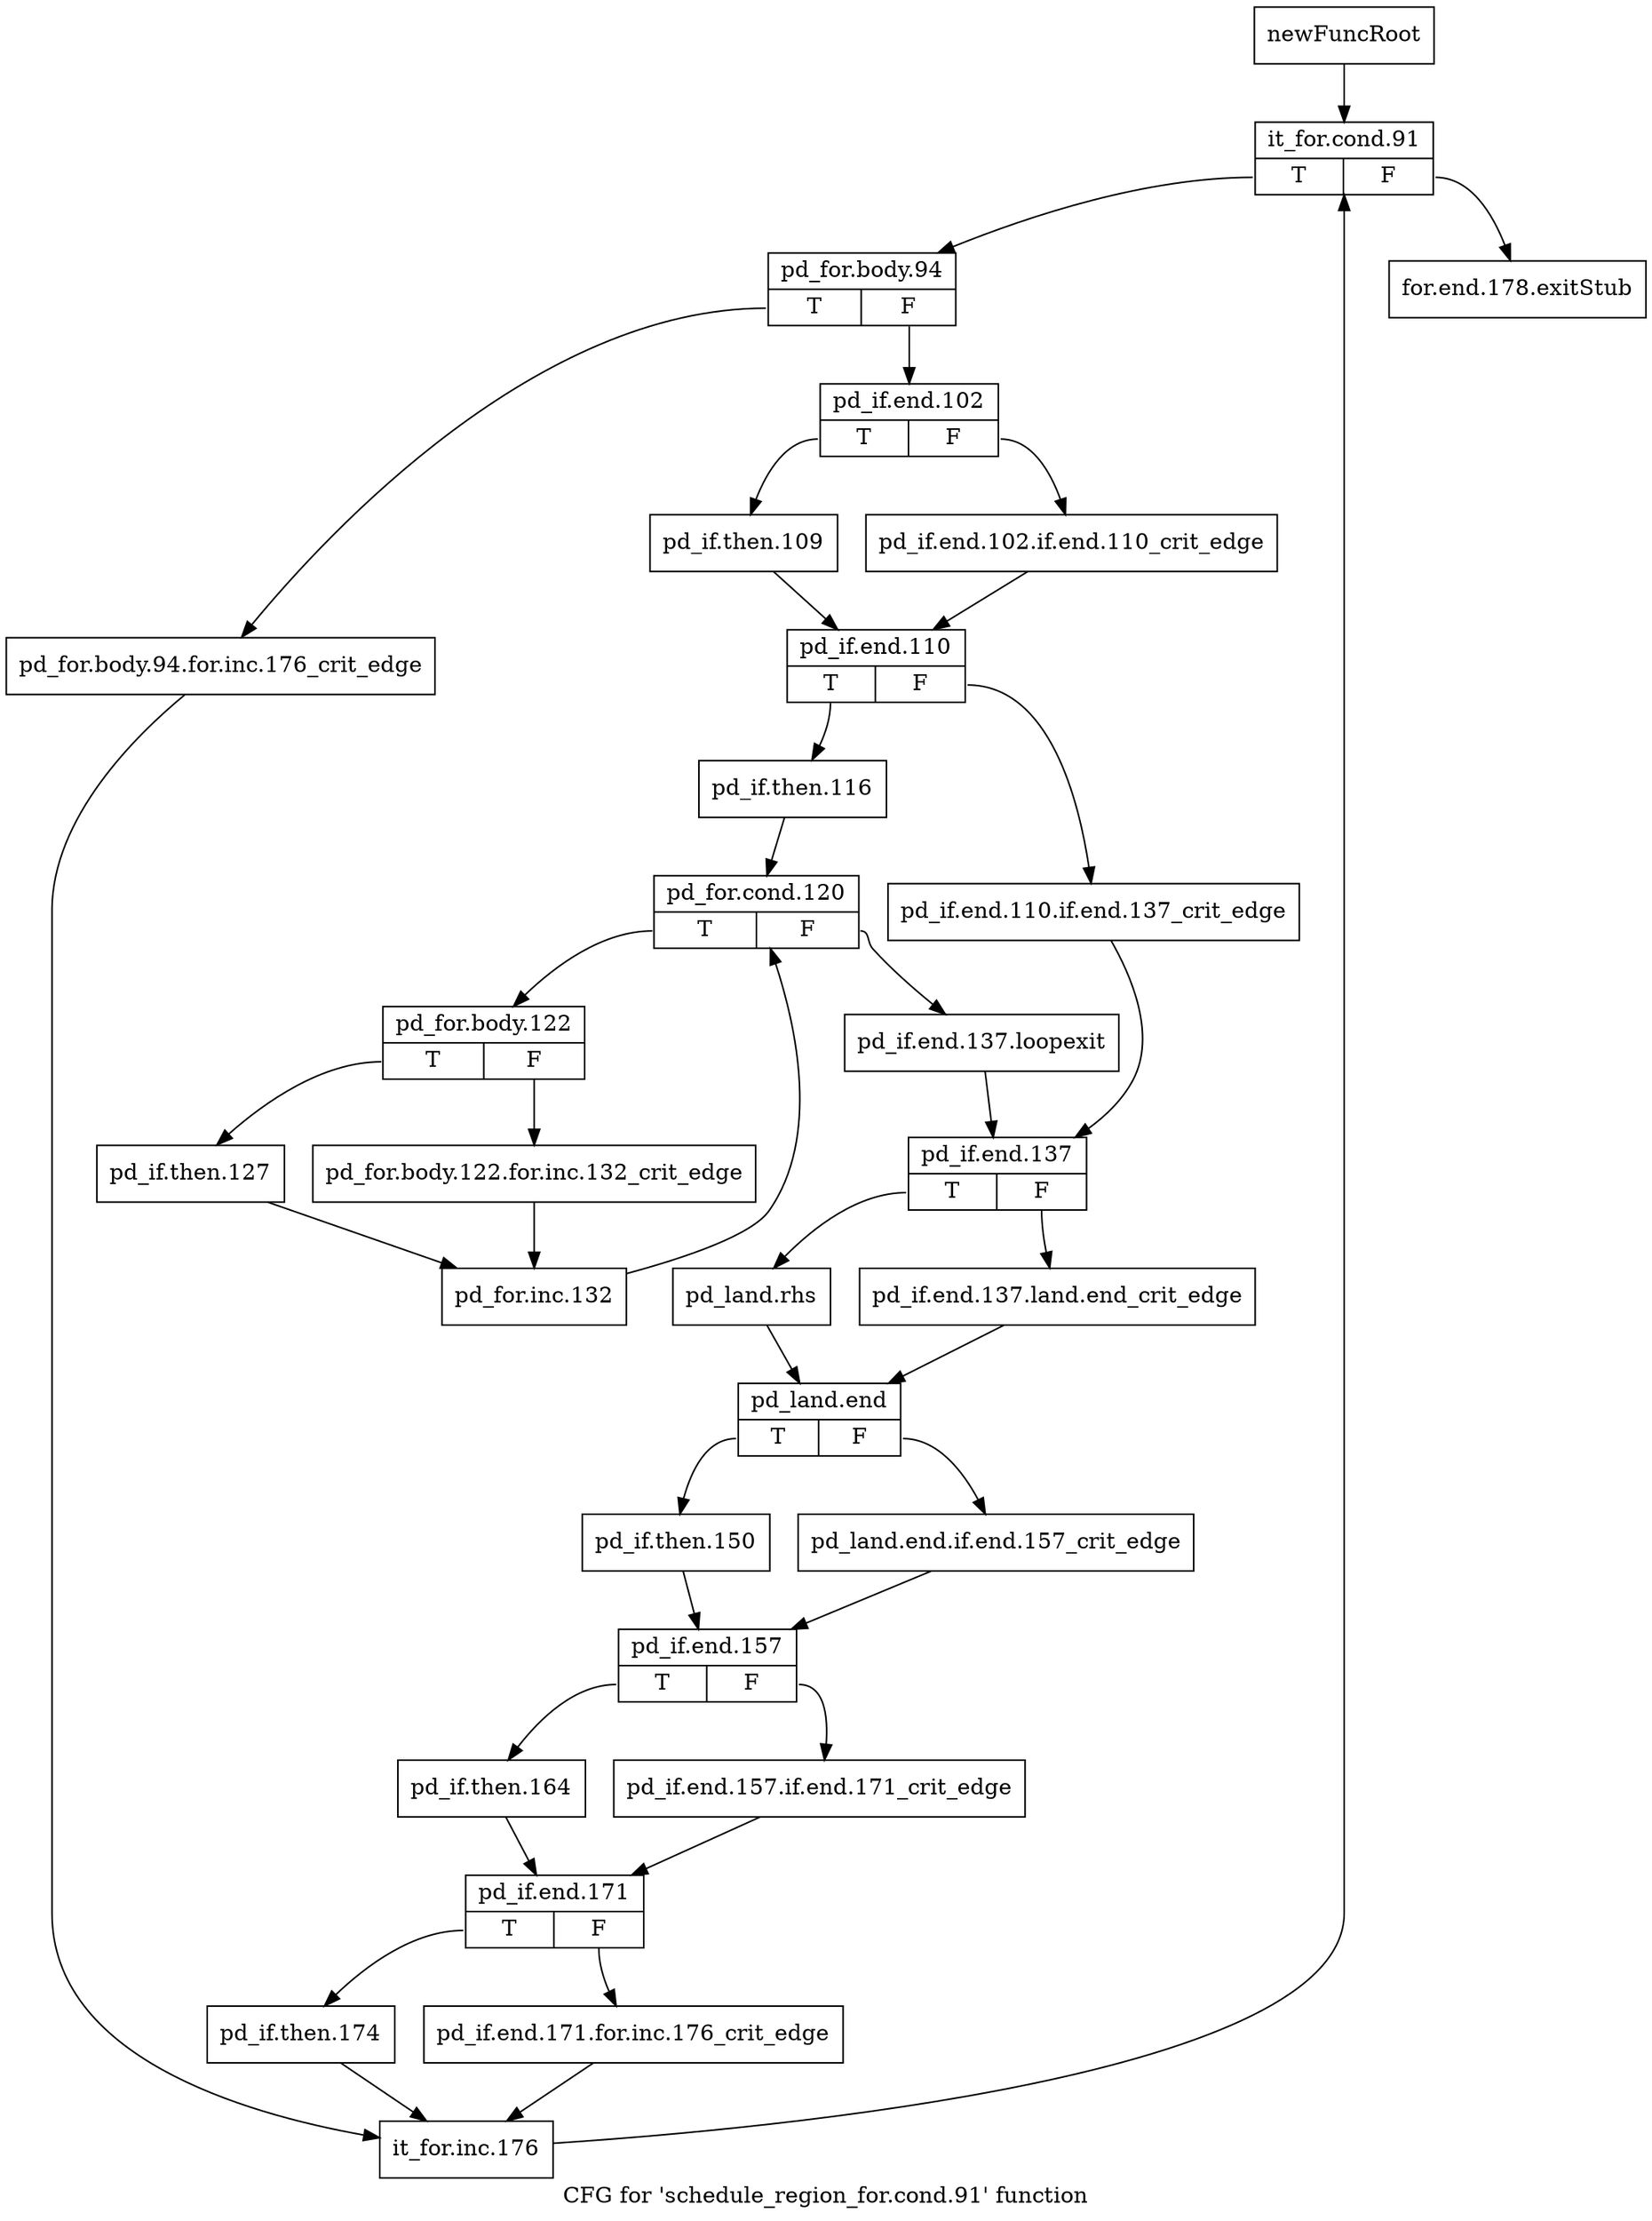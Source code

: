 digraph "CFG for 'schedule_region_for.cond.91' function" {
	label="CFG for 'schedule_region_for.cond.91' function";

	Node0xc1bbfd0 [shape=record,label="{newFuncRoot}"];
	Node0xc1bbfd0 -> Node0xc1bc070;
	Node0xc1bc020 [shape=record,label="{for.end.178.exitStub}"];
	Node0xc1bc070 [shape=record,label="{it_for.cond.91|{<s0>T|<s1>F}}"];
	Node0xc1bc070:s0 -> Node0xc1bc0c0;
	Node0xc1bc070:s1 -> Node0xc1bc020;
	Node0xc1bc0c0 [shape=record,label="{pd_for.body.94|{<s0>T|<s1>F}}"];
	Node0xc1bc0c0:s0 -> Node0xc1bc890;
	Node0xc1bc0c0:s1 -> Node0xc1bc110;
	Node0xc1bc110 [shape=record,label="{pd_if.end.102|{<s0>T|<s1>F}}"];
	Node0xc1bc110:s0 -> Node0xc1bc1b0;
	Node0xc1bc110:s1 -> Node0xc1bc160;
	Node0xc1bc160 [shape=record,label="{pd_if.end.102.if.end.110_crit_edge}"];
	Node0xc1bc160 -> Node0xc1bc200;
	Node0xc1bc1b0 [shape=record,label="{pd_if.then.109}"];
	Node0xc1bc1b0 -> Node0xc1bc200;
	Node0xc1bc200 [shape=record,label="{pd_if.end.110|{<s0>T|<s1>F}}"];
	Node0xc1bc200:s0 -> Node0xc1bc2a0;
	Node0xc1bc200:s1 -> Node0xc1bc250;
	Node0xc1bc250 [shape=record,label="{pd_if.end.110.if.end.137_crit_edge}"];
	Node0xc1bc250 -> Node0xc1bc390;
	Node0xc1bc2a0 [shape=record,label="{pd_if.then.116}"];
	Node0xc1bc2a0 -> Node0xc1bc2f0;
	Node0xc1bc2f0 [shape=record,label="{pd_for.cond.120|{<s0>T|<s1>F}}"];
	Node0xc1bc2f0:s0 -> Node0xc1bc750;
	Node0xc1bc2f0:s1 -> Node0xc1bc340;
	Node0xc1bc340 [shape=record,label="{pd_if.end.137.loopexit}"];
	Node0xc1bc340 -> Node0xc1bc390;
	Node0xc1bc390 [shape=record,label="{pd_if.end.137|{<s0>T|<s1>F}}"];
	Node0xc1bc390:s0 -> Node0xc1bc430;
	Node0xc1bc390:s1 -> Node0xc1bc3e0;
	Node0xc1bc3e0 [shape=record,label="{pd_if.end.137.land.end_crit_edge}"];
	Node0xc1bc3e0 -> Node0xc1bc480;
	Node0xc1bc430 [shape=record,label="{pd_land.rhs}"];
	Node0xc1bc430 -> Node0xc1bc480;
	Node0xc1bc480 [shape=record,label="{pd_land.end|{<s0>T|<s1>F}}"];
	Node0xc1bc480:s0 -> Node0xc1bc520;
	Node0xc1bc480:s1 -> Node0xc1bc4d0;
	Node0xc1bc4d0 [shape=record,label="{pd_land.end.if.end.157_crit_edge}"];
	Node0xc1bc4d0 -> Node0xc1bc570;
	Node0xc1bc520 [shape=record,label="{pd_if.then.150}"];
	Node0xc1bc520 -> Node0xc1bc570;
	Node0xc1bc570 [shape=record,label="{pd_if.end.157|{<s0>T|<s1>F}}"];
	Node0xc1bc570:s0 -> Node0xc1bc610;
	Node0xc1bc570:s1 -> Node0xc1bc5c0;
	Node0xc1bc5c0 [shape=record,label="{pd_if.end.157.if.end.171_crit_edge}"];
	Node0xc1bc5c0 -> Node0xc1bc660;
	Node0xc1bc610 [shape=record,label="{pd_if.then.164}"];
	Node0xc1bc610 -> Node0xc1bc660;
	Node0xc1bc660 [shape=record,label="{pd_if.end.171|{<s0>T|<s1>F}}"];
	Node0xc1bc660:s0 -> Node0xc1bc700;
	Node0xc1bc660:s1 -> Node0xc1bc6b0;
	Node0xc1bc6b0 [shape=record,label="{pd_if.end.171.for.inc.176_crit_edge}"];
	Node0xc1bc6b0 -> Node0xc1bc8e0;
	Node0xc1bc700 [shape=record,label="{pd_if.then.174}"];
	Node0xc1bc700 -> Node0xc1bc8e0;
	Node0xc1bc750 [shape=record,label="{pd_for.body.122|{<s0>T|<s1>F}}"];
	Node0xc1bc750:s0 -> Node0xc1bc7f0;
	Node0xc1bc750:s1 -> Node0xc1bc7a0;
	Node0xc1bc7a0 [shape=record,label="{pd_for.body.122.for.inc.132_crit_edge}"];
	Node0xc1bc7a0 -> Node0xc1bc840;
	Node0xc1bc7f0 [shape=record,label="{pd_if.then.127}"];
	Node0xc1bc7f0 -> Node0xc1bc840;
	Node0xc1bc840 [shape=record,label="{pd_for.inc.132}"];
	Node0xc1bc840 -> Node0xc1bc2f0;
	Node0xc1bc890 [shape=record,label="{pd_for.body.94.for.inc.176_crit_edge}"];
	Node0xc1bc890 -> Node0xc1bc8e0;
	Node0xc1bc8e0 [shape=record,label="{it_for.inc.176}"];
	Node0xc1bc8e0 -> Node0xc1bc070;
}
